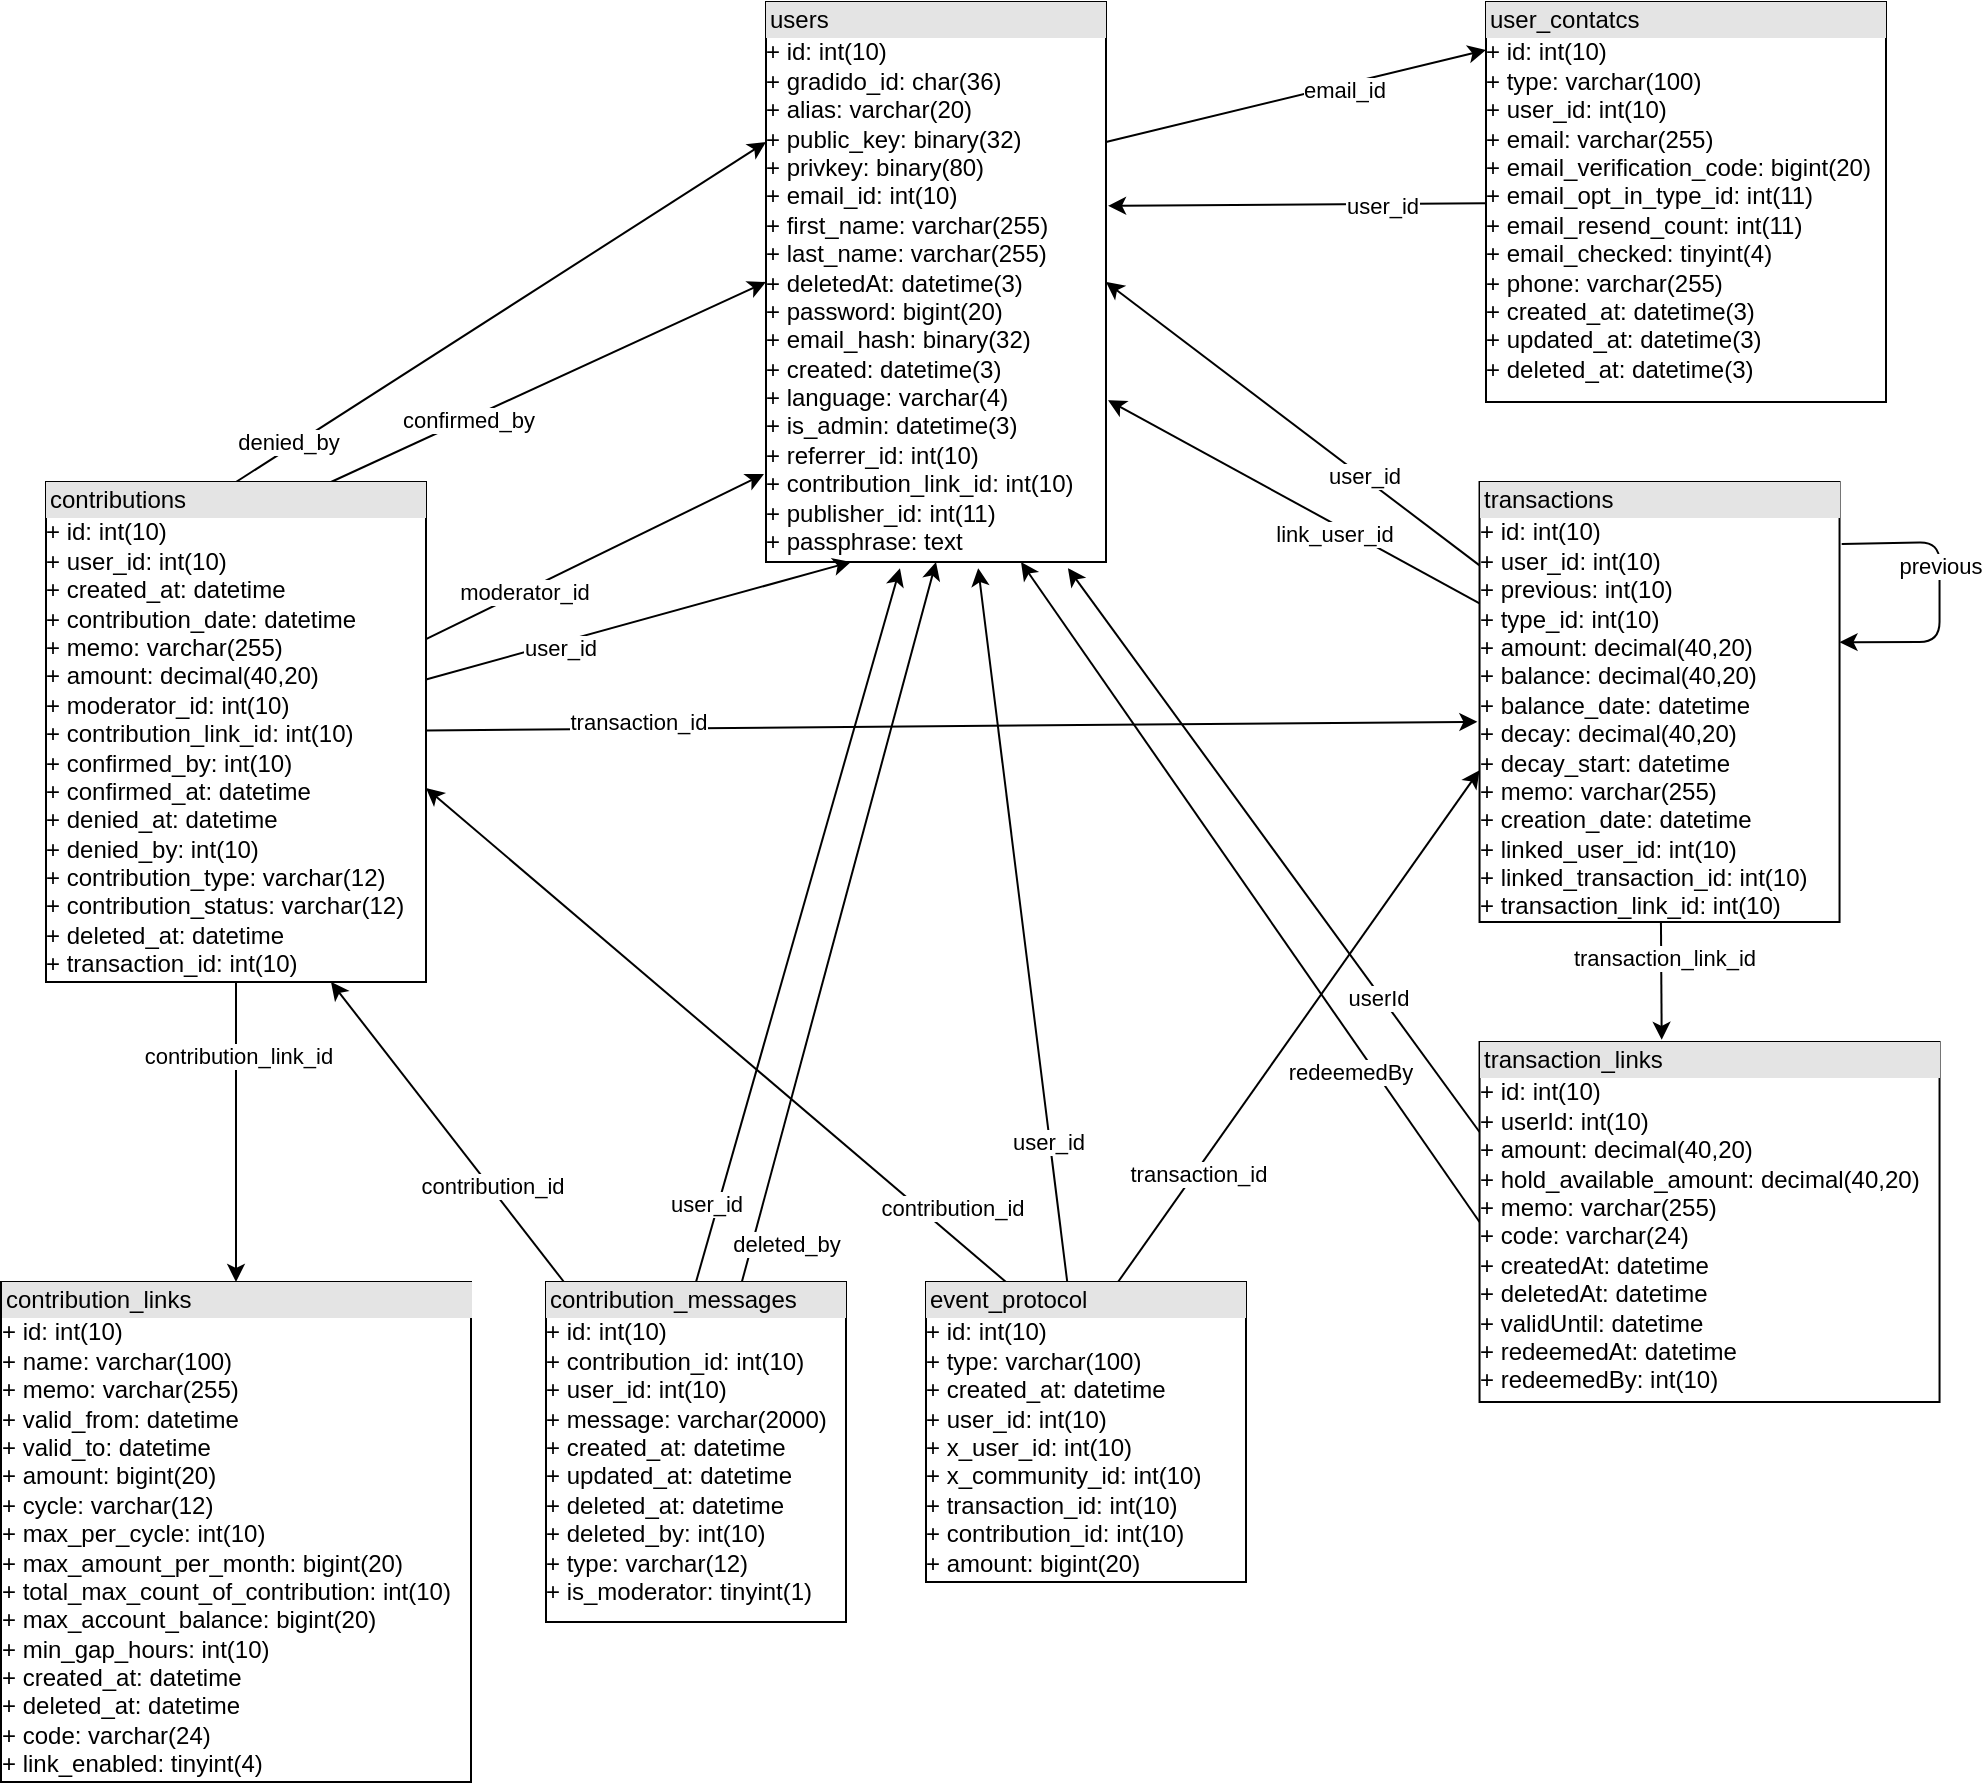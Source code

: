 <mxfile>
    <diagram id="aZ0_eiOEaOPeLiDtg86Z" name="Seite-1">
        <mxGraphModel dx="1022" dy="800" grid="1" gridSize="10" guides="1" tooltips="1" connect="1" arrows="1" fold="1" page="1" pageScale="1" pageWidth="2336" pageHeight="1654" math="0" shadow="0">
            <root>
                <mxCell id="0"/>
                <mxCell id="1" parent="0"/>
                <mxCell id="4" style="edgeStyle=none;html=1;entryX=0;entryY=0.12;entryDx=0;entryDy=0;entryPerimeter=0;exitX=1;exitY=0.25;exitDx=0;exitDy=0;" edge="1" parent="1" source="2" target="3">
                    <mxGeometry relative="1" as="geometry"/>
                </mxCell>
                <mxCell id="5" value="email_id" style="edgeLabel;html=1;align=center;verticalAlign=middle;resizable=0;points=[];" vertex="1" connectable="0" parent="4">
                    <mxGeometry x="0.242" y="-2" relative="1" as="geometry">
                        <mxPoint as="offset"/>
                    </mxGeometry>
                </mxCell>
                <mxCell id="2" value="&lt;div style=&quot;box-sizing: border-box ; width: 100% ; background: #e4e4e4 ; padding: 2px&quot;&gt;users&lt;/div&gt;&lt;div&gt;&lt;div&gt;+ id:&amp;nbsp;int(10)&lt;/div&gt;&lt;div&gt;+ gradido_id: char(36)&lt;/div&gt;&lt;div&gt;+ alias: varchar(20)&lt;/div&gt;&lt;div&gt;+ public_key: binary(32)&lt;/div&gt;&lt;div&gt;+ privkey: binary(80)&lt;/div&gt;&lt;div&gt;+ email_id: int(10)&lt;/div&gt;&lt;div&gt;+ first_name: varchar(255)&lt;/div&gt;&lt;div&gt;+ last_name: varchar(255)&lt;/div&gt;&lt;div&gt;+ deletedAt: datetime(3)&lt;/div&gt;&lt;div&gt;+ password: bigint(20)&lt;/div&gt;&lt;div&gt;+ email_hash: binary(32)&lt;/div&gt;&lt;div&gt;+ created: datetime(3)&lt;/div&gt;&lt;div&gt;+ language: varchar(4)&lt;/div&gt;&lt;div&gt;+ is_admin: datetime(3)&lt;/div&gt;&lt;div&gt;+ referrer_id: int(10)&lt;/div&gt;&lt;div&gt;+ contribution_link_id: int(10)&lt;/div&gt;&lt;div&gt;+ publisher_id: int(11)&lt;/div&gt;&lt;div&gt;+ passphrase: text&lt;/div&gt;&lt;/div&gt;&lt;div&gt;&lt;br&gt;&lt;/div&gt;" style="verticalAlign=top;align=left;overflow=fill;html=1;" vertex="1" parent="1">
                    <mxGeometry x="400" y="80" width="170" height="280" as="geometry"/>
                </mxCell>
                <mxCell id="6" style="edgeStyle=none;html=1;entryX=1.006;entryY=0.364;entryDx=0;entryDy=0;entryPerimeter=0;" edge="1" parent="1" source="3" target="2">
                    <mxGeometry relative="1" as="geometry"/>
                </mxCell>
                <mxCell id="7" value="user_id" style="edgeLabel;html=1;align=center;verticalAlign=middle;resizable=0;points=[];" vertex="1" connectable="0" parent="6">
                    <mxGeometry x="-0.449" y="1" relative="1" as="geometry">
                        <mxPoint as="offset"/>
                    </mxGeometry>
                </mxCell>
                <mxCell id="3" value="&lt;div style=&quot;box-sizing: border-box ; width: 100% ; background: #e4e4e4 ; padding: 2px&quot;&gt;user_contatcs&lt;/div&gt;&lt;div&gt;+ id: int(10)&lt;/div&gt;&lt;div&gt;+ type: varchar(100)&lt;/div&gt;&lt;div&gt;+ user_id: int(10)&lt;/div&gt;&lt;div&gt;+ email: varchar(255)&lt;/div&gt;&lt;div&gt;+ email_verification_code: bigint(20)&lt;/div&gt;&lt;div&gt;+ email_opt_in_type_id: int(11)&lt;/div&gt;&lt;div&gt;+ email_resend_count: int(11)&lt;/div&gt;&lt;div&gt;+ email_checked: tinyint(4)&lt;/div&gt;&lt;div&gt;+ phone: varchar(255)&lt;/div&gt;&lt;div&gt;+ created_at: datetime(3)&lt;/div&gt;&lt;div&gt;+ updated_at: datetime(3)&lt;/div&gt;&lt;div&gt;+ deleted_at: datetime(3)&lt;/div&gt;&lt;div&gt;&lt;br&gt;&lt;/div&gt;" style="verticalAlign=top;align=left;overflow=fill;html=1;" vertex="1" parent="1">
                    <mxGeometry x="760" y="80" width="200" height="200" as="geometry"/>
                </mxCell>
                <mxCell id="9" style="edgeStyle=none;html=1;entryX=1;entryY=0.5;entryDx=0;entryDy=0;" edge="1" parent="1" source="8" target="2">
                    <mxGeometry relative="1" as="geometry"/>
                </mxCell>
                <mxCell id="10" value="user_id" style="edgeLabel;html=1;align=center;verticalAlign=middle;resizable=0;points=[];" vertex="1" connectable="0" parent="9">
                    <mxGeometry x="-0.375" y="-1" relative="1" as="geometry">
                        <mxPoint as="offset"/>
                    </mxGeometry>
                </mxCell>
                <mxCell id="11" style="edgeStyle=none;html=1;entryX=1.006;entryY=0.711;entryDx=0;entryDy=0;entryPerimeter=0;" edge="1" parent="1" source="8" target="2">
                    <mxGeometry relative="1" as="geometry"/>
                </mxCell>
                <mxCell id="12" value="link_user_id" style="edgeLabel;html=1;align=center;verticalAlign=middle;resizable=0;points=[];" vertex="1" connectable="0" parent="11">
                    <mxGeometry x="-0.319" y="-1" relative="1" as="geometry">
                        <mxPoint x="-10" as="offset"/>
                    </mxGeometry>
                </mxCell>
                <mxCell id="18" style="edgeStyle=none;html=1;entryX=0.396;entryY=-0.006;entryDx=0;entryDy=0;entryPerimeter=0;" edge="1" parent="1" source="8" target="15">
                    <mxGeometry relative="1" as="geometry"/>
                </mxCell>
                <mxCell id="19" value="transaction_link_id" style="edgeLabel;html=1;align=center;verticalAlign=middle;resizable=0;points=[];" vertex="1" connectable="0" parent="18">
                    <mxGeometry x="-0.389" y="1" relative="1" as="geometry">
                        <mxPoint as="offset"/>
                    </mxGeometry>
                </mxCell>
                <mxCell id="8" value="&lt;div style=&quot;box-sizing: border-box ; width: 100% ; background: #e4e4e4 ; padding: 2px&quot;&gt;transactions&lt;/div&gt;&lt;div&gt;+ id: int(10)&lt;/div&gt;&lt;div&gt;+ user_id: int(10)&lt;/div&gt;&lt;div&gt;+ previous: int(10)&lt;/div&gt;&lt;div&gt;+ type_id: int(10)&lt;/div&gt;&lt;div&gt;+ amount: decimal(40,20)&lt;/div&gt;&lt;div&gt;+ balance: decimal(40,20)&lt;/div&gt;&lt;div&gt;+ balance_date: datetime&lt;/div&gt;&lt;div&gt;+ decay: decimal(40,20)&lt;/div&gt;&lt;div&gt;+ decay_start: datetime&lt;/div&gt;&lt;div&gt;+ memo: varchar(255)&lt;/div&gt;&lt;div&gt;+ creation_date: datetime&lt;/div&gt;&lt;div&gt;+ linked_user_id: int(10)&lt;/div&gt;&lt;div&gt;+ linked_transaction_id: int(10)&lt;/div&gt;&lt;div&gt;+ transaction_link_id: int(10)&lt;/div&gt;&lt;div&gt;&lt;br&gt;&lt;/div&gt;" style="verticalAlign=top;align=left;overflow=fill;html=1;" vertex="1" parent="1">
                    <mxGeometry x="756.77" y="320" width="180" height="220" as="geometry"/>
                </mxCell>
                <mxCell id="13" style="edgeStyle=none;html=1;entryX=1;entryY=0.364;entryDx=0;entryDy=0;exitX=1.006;exitY=0.141;exitDx=0;exitDy=0;exitPerimeter=0;entryPerimeter=0;" edge="1" parent="1" source="8" target="8">
                    <mxGeometry relative="1" as="geometry">
                        <Array as="points">
                            <mxPoint x="986.77" y="350"/>
                            <mxPoint x="986.77" y="400"/>
                        </Array>
                    </mxGeometry>
                </mxCell>
                <mxCell id="14" value="previous" style="edgeLabel;html=1;align=center;verticalAlign=middle;resizable=0;points=[];" vertex="1" connectable="0" parent="13">
                    <mxGeometry x="-0.182" relative="1" as="geometry">
                        <mxPoint as="offset"/>
                    </mxGeometry>
                </mxCell>
                <mxCell id="16" style="edgeStyle=none;html=1;entryX=0.888;entryY=1.011;entryDx=0;entryDy=0;entryPerimeter=0;exitX=0;exitY=0.25;exitDx=0;exitDy=0;" edge="1" parent="1" source="15" target="2">
                    <mxGeometry relative="1" as="geometry"/>
                </mxCell>
                <mxCell id="17" value="userId" style="edgeLabel;html=1;align=center;verticalAlign=middle;resizable=0;points=[];" vertex="1" connectable="0" parent="16">
                    <mxGeometry x="-0.516" y="1" relative="1" as="geometry">
                        <mxPoint as="offset"/>
                    </mxGeometry>
                </mxCell>
                <mxCell id="20" style="edgeStyle=none;html=1;entryX=0.75;entryY=1;entryDx=0;entryDy=0;exitX=0;exitY=0.5;exitDx=0;exitDy=0;" edge="1" parent="1" source="15" target="2">
                    <mxGeometry relative="1" as="geometry"/>
                </mxCell>
                <mxCell id="21" value="redeemedBy" style="edgeLabel;html=1;align=center;verticalAlign=middle;resizable=0;points=[];" vertex="1" connectable="0" parent="20">
                    <mxGeometry x="-0.542" y="1" relative="1" as="geometry">
                        <mxPoint x="-12" as="offset"/>
                    </mxGeometry>
                </mxCell>
                <mxCell id="15" value="&lt;div style=&quot;box-sizing: border-box ; width: 100% ; background: #e4e4e4 ; padding: 2px&quot;&gt;transaction_links&lt;/div&gt;&lt;div&gt;+ id: int(10)&lt;/div&gt;&lt;div&gt;+ userId: int(10)&lt;/div&gt;&lt;div&gt;+ amount: decimal(40,20)&lt;/div&gt;&lt;div&gt;+ hold_available_amount: decimal(40,20)&lt;/div&gt;&lt;div&gt;+ memo: varchar(255)&lt;/div&gt;&lt;div&gt;+ code: varchar(24)&lt;/div&gt;&lt;div&gt;+ createdAt: datetime&lt;/div&gt;&lt;div&gt;+ deletedAt: datetime&lt;/div&gt;&lt;div&gt;+ validUntil: datetime&lt;/div&gt;&lt;div&gt;+ redeemedAt: datetime&lt;/div&gt;&lt;div&gt;+ redeemedBy: int(10)&lt;/div&gt;&lt;div&gt;&lt;br&gt;&lt;/div&gt;" style="verticalAlign=top;align=left;overflow=fill;html=1;" vertex="1" parent="1">
                    <mxGeometry x="756.77" y="600" width="230" height="180" as="geometry"/>
                </mxCell>
                <mxCell id="23" style="edgeStyle=none;html=1;entryX=0.25;entryY=1;entryDx=0;entryDy=0;" edge="1" parent="1" source="22" target="2">
                    <mxGeometry relative="1" as="geometry"/>
                </mxCell>
                <mxCell id="24" value="user_id" style="edgeLabel;html=1;align=center;verticalAlign=middle;resizable=0;points=[];" vertex="1" connectable="0" parent="23">
                    <mxGeometry x="-0.374" y="-2" relative="1" as="geometry">
                        <mxPoint as="offset"/>
                    </mxGeometry>
                </mxCell>
                <mxCell id="25" style="edgeStyle=none;html=1;entryX=-0.006;entryY=0.843;entryDx=0;entryDy=0;entryPerimeter=0;" edge="1" parent="1" source="22" target="2">
                    <mxGeometry relative="1" as="geometry"/>
                </mxCell>
                <mxCell id="26" value="moderator_id" style="edgeLabel;html=1;align=center;verticalAlign=middle;resizable=0;points=[];" vertex="1" connectable="0" parent="25">
                    <mxGeometry x="-0.421" relative="1" as="geometry">
                        <mxPoint as="offset"/>
                    </mxGeometry>
                </mxCell>
                <mxCell id="27" style="edgeStyle=none;html=1;entryX=0;entryY=0.5;entryDx=0;entryDy=0;exitX=0.75;exitY=0;exitDx=0;exitDy=0;" edge="1" parent="1" source="22" target="2">
                    <mxGeometry relative="1" as="geometry"/>
                </mxCell>
                <mxCell id="28" value="confirmed_by" style="edgeLabel;html=1;align=center;verticalAlign=middle;resizable=0;points=[];" vertex="1" connectable="0" parent="27">
                    <mxGeometry x="-0.368" relative="1" as="geometry">
                        <mxPoint as="offset"/>
                    </mxGeometry>
                </mxCell>
                <mxCell id="29" style="edgeStyle=none;html=1;entryX=0;entryY=0.25;entryDx=0;entryDy=0;exitX=0.5;exitY=0;exitDx=0;exitDy=0;" edge="1" parent="1" source="22" target="2">
                    <mxGeometry relative="1" as="geometry"/>
                </mxCell>
                <mxCell id="30" value="denied_by" style="edgeLabel;html=1;align=center;verticalAlign=middle;resizable=0;points=[];" vertex="1" connectable="0" parent="29">
                    <mxGeometry x="-0.757" relative="1" as="geometry">
                        <mxPoint x="-7" y="1" as="offset"/>
                    </mxGeometry>
                </mxCell>
                <mxCell id="31" style="edgeStyle=none;html=1;entryX=-0.006;entryY=0.545;entryDx=0;entryDy=0;entryPerimeter=0;" edge="1" parent="1" source="22" target="8">
                    <mxGeometry relative="1" as="geometry"/>
                </mxCell>
                <mxCell id="32" value="transaction_id" style="edgeLabel;html=1;align=center;verticalAlign=middle;resizable=0;points=[];" vertex="1" connectable="0" parent="31">
                    <mxGeometry x="-0.533" relative="1" as="geometry">
                        <mxPoint x="-17" y="-3" as="offset"/>
                    </mxGeometry>
                </mxCell>
                <mxCell id="34" style="edgeStyle=none;html=1;entryX=0.5;entryY=0;entryDx=0;entryDy=0;" edge="1" parent="1" source="22" target="33">
                    <mxGeometry relative="1" as="geometry"/>
                </mxCell>
                <mxCell id="35" value="contribution_link_id" style="edgeLabel;html=1;align=center;verticalAlign=middle;resizable=0;points=[];" vertex="1" connectable="0" parent="34">
                    <mxGeometry x="-0.506" y="1" relative="1" as="geometry">
                        <mxPoint as="offset"/>
                    </mxGeometry>
                </mxCell>
                <mxCell id="22" value="&lt;div style=&quot;box-sizing: border-box ; width: 100% ; background: #e4e4e4 ; padding: 2px&quot;&gt;contributions&lt;/div&gt;&lt;div&gt;+ id: int(10)&lt;/div&gt;&lt;div&gt;+ user_id: int(10)&lt;/div&gt;&lt;div&gt;+ created_at: datetime&lt;/div&gt;&lt;div&gt;+ contribution_date: datetime&lt;/div&gt;&lt;div&gt;+ memo: varchar(255)&lt;/div&gt;&lt;div&gt;+ amount: decimal(40,20)&lt;/div&gt;&lt;div&gt;+ moderator_id: int(10)&lt;/div&gt;&lt;div&gt;+ contribution_link_id: int(10)&lt;/div&gt;&lt;div&gt;+ confirmed_by: int(10)&lt;/div&gt;&lt;div&gt;+ confirmed_at: datetime&lt;/div&gt;&lt;div&gt;+ denied_at: datetime&lt;/div&gt;&lt;div&gt;+ denied_by: int(10)&lt;/div&gt;&lt;div&gt;+ contribution_type: varchar(12)&lt;/div&gt;&lt;div&gt;+ contribution_status: varchar(12)&lt;/div&gt;&lt;div&gt;+ deleted_at: datetime&lt;/div&gt;&lt;div&gt;+ transaction_id: int(10)&lt;/div&gt;&lt;div&gt;&lt;br&gt;&lt;/div&gt;" style="verticalAlign=top;align=left;overflow=fill;html=1;" vertex="1" parent="1">
                    <mxGeometry x="40" y="320" width="190" height="250" as="geometry"/>
                </mxCell>
                <mxCell id="33" value="&lt;div style=&quot;box-sizing: border-box ; width: 100% ; background: #e4e4e4 ; padding: 2px&quot;&gt;contribution_links&lt;/div&gt;&lt;div&gt;+ id: int(10)&lt;/div&gt;&lt;div&gt;+ name: varchar(100)&lt;/div&gt;&lt;div&gt;+ memo: varchar(255)&lt;/div&gt;&lt;div&gt;+ valid_from: datetime&lt;/div&gt;&lt;div&gt;+ valid_to: datetime&lt;/div&gt;&lt;div&gt;+ amount: bigint(20)&lt;/div&gt;&lt;div&gt;+ cycle: varchar(12)&lt;/div&gt;&lt;div&gt;+ max_per_cycle: int(10)&lt;/div&gt;&lt;div&gt;+ max_amount_per_month: bigint(20)&lt;/div&gt;&lt;div&gt;+ total_max_count_of_contribution: int(10)&lt;/div&gt;&lt;div&gt;+ max_account_balance: bigint(20)&lt;/div&gt;&lt;div&gt;+ min_gap_hours: int(10)&lt;/div&gt;&lt;div&gt;+ created_at: datetime&lt;/div&gt;&lt;div&gt;+ deleted_at: datetime&lt;/div&gt;&lt;div&gt;+ code: varchar(24)&lt;/div&gt;&lt;div&gt;+ link_enabled: tinyint(4)&lt;/div&gt;&lt;div&gt;&lt;br&gt;&lt;/div&gt;" style="verticalAlign=top;align=left;overflow=fill;html=1;" vertex="1" parent="1">
                    <mxGeometry x="17.5" y="720" width="235" height="250" as="geometry"/>
                </mxCell>
                <mxCell id="37" style="edgeStyle=none;html=1;entryX=0.75;entryY=1;entryDx=0;entryDy=0;" edge="1" parent="1" source="36" target="22">
                    <mxGeometry relative="1" as="geometry"/>
                </mxCell>
                <mxCell id="38" value="contribution_id" style="edgeLabel;html=1;align=center;verticalAlign=middle;resizable=0;points=[];" vertex="1" connectable="0" parent="37">
                    <mxGeometry x="-0.362" y="-1" relative="1" as="geometry">
                        <mxPoint as="offset"/>
                    </mxGeometry>
                </mxCell>
                <mxCell id="39" style="edgeStyle=none;html=1;entryX=0.394;entryY=1.011;entryDx=0;entryDy=0;entryPerimeter=0;exitX=0.5;exitY=0;exitDx=0;exitDy=0;" edge="1" parent="1" source="36" target="2">
                    <mxGeometry relative="1" as="geometry"/>
                </mxCell>
                <mxCell id="40" value="user_id" style="edgeLabel;html=1;align=center;verticalAlign=middle;resizable=0;points=[];" vertex="1" connectable="0" parent="39">
                    <mxGeometry x="-0.708" y="-1" relative="1" as="geometry">
                        <mxPoint x="-11" y="12" as="offset"/>
                    </mxGeometry>
                </mxCell>
                <mxCell id="41" style="edgeStyle=none;html=1;entryX=0.5;entryY=1;entryDx=0;entryDy=0;" edge="1" parent="1" source="36" target="2">
                    <mxGeometry relative="1" as="geometry"/>
                </mxCell>
                <mxCell id="42" value="deleted_by" style="edgeLabel;html=1;align=center;verticalAlign=middle;resizable=0;points=[];" vertex="1" connectable="0" parent="41">
                    <mxGeometry x="-0.49" relative="1" as="geometry">
                        <mxPoint x="-3" y="72" as="offset"/>
                    </mxGeometry>
                </mxCell>
                <mxCell id="36" value="&lt;div style=&quot;box-sizing: border-box ; width: 100% ; background: #e4e4e4 ; padding: 2px&quot;&gt;contribution_messages&lt;/div&gt;&lt;div&gt;+ id: int(10)&lt;/div&gt;&lt;div&gt;+ contribution_id: int(10)&lt;/div&gt;&lt;div&gt;+ user_id: int(10)&lt;/div&gt;&lt;div&gt;+ message: varchar(2000)&lt;/div&gt;&lt;div&gt;+ created_at: datetime&lt;/div&gt;&lt;div&gt;+ updated_at: datetime&lt;/div&gt;&lt;div&gt;+ deleted_at: datetime&lt;/div&gt;&lt;div&gt;+ deleted_by: int(10)&lt;/div&gt;&lt;div&gt;+ type: varchar(12)&lt;/div&gt;&lt;div&gt;+ is_moderator: tinyint(1)&lt;/div&gt;&lt;div&gt;&lt;br&gt;&lt;/div&gt;" style="verticalAlign=top;align=left;overflow=fill;html=1;" vertex="1" parent="1">
                    <mxGeometry x="290" y="720" width="150" height="170" as="geometry"/>
                </mxCell>
                <mxCell id="44" style="edgeStyle=none;html=1;entryX=0.624;entryY=1.011;entryDx=0;entryDy=0;entryPerimeter=0;" edge="1" parent="1" source="43" target="2">
                    <mxGeometry relative="1" as="geometry"/>
                </mxCell>
                <mxCell id="45" value="user_id" style="edgeLabel;html=1;align=center;verticalAlign=middle;resizable=0;points=[];" vertex="1" connectable="0" parent="44">
                    <mxGeometry x="-0.403" relative="1" as="geometry">
                        <mxPoint x="3" y="36" as="offset"/>
                    </mxGeometry>
                </mxCell>
                <mxCell id="46" style="edgeStyle=none;html=1;entryX=0;entryY=0.655;entryDx=0;entryDy=0;entryPerimeter=0;exitX=0.6;exitY=0;exitDx=0;exitDy=0;exitPerimeter=0;" edge="1" parent="1" source="43" target="8">
                    <mxGeometry relative="1" as="geometry"/>
                </mxCell>
                <mxCell id="47" value="transaction_id" style="edgeLabel;html=1;align=center;verticalAlign=middle;resizable=0;points=[];" vertex="1" connectable="0" parent="46">
                    <mxGeometry x="-0.569" y="-1" relative="1" as="geometry">
                        <mxPoint as="offset"/>
                    </mxGeometry>
                </mxCell>
                <mxCell id="48" style="edgeStyle=none;html=1;entryX=1;entryY=0.612;entryDx=0;entryDy=0;entryPerimeter=0;exitX=0.25;exitY=0;exitDx=0;exitDy=0;" edge="1" parent="1" source="43" target="22">
                    <mxGeometry relative="1" as="geometry"/>
                </mxCell>
                <mxCell id="49" value="contribution_id" style="edgeLabel;html=1;align=center;verticalAlign=middle;resizable=0;points=[];" vertex="1" connectable="0" parent="48">
                    <mxGeometry x="-0.624" relative="1" as="geometry">
                        <mxPoint x="27" y="9" as="offset"/>
                    </mxGeometry>
                </mxCell>
                <mxCell id="43" value="&lt;div style=&quot;box-sizing: border-box ; width: 100% ; background: #e4e4e4 ; padding: 2px&quot;&gt;event_protocol&lt;/div&gt;&lt;div&gt;+ id: int(10)&lt;/div&gt;&lt;div&gt;+ type: varchar(100)&lt;/div&gt;&lt;div&gt;+ created_at: datetime&lt;/div&gt;&lt;div&gt;+ user_id: int(10)&lt;/div&gt;&lt;div&gt;+ x_user_id: int(10)&lt;/div&gt;&lt;div&gt;+ x_community_id: int(10)&lt;/div&gt;&lt;div&gt;+ transaction_id: int(10)&lt;/div&gt;&lt;div&gt;+ contribution_id: int(10)&lt;/div&gt;&lt;div&gt;+ amount: bigint(20)&lt;/div&gt;&lt;div&gt;&lt;br&gt;&lt;/div&gt;" style="verticalAlign=top;align=left;overflow=fill;html=1;" vertex="1" parent="1">
                    <mxGeometry x="480" y="720" width="160" height="150" as="geometry"/>
                </mxCell>
            </root>
        </mxGraphModel>
    </diagram>
</mxfile>